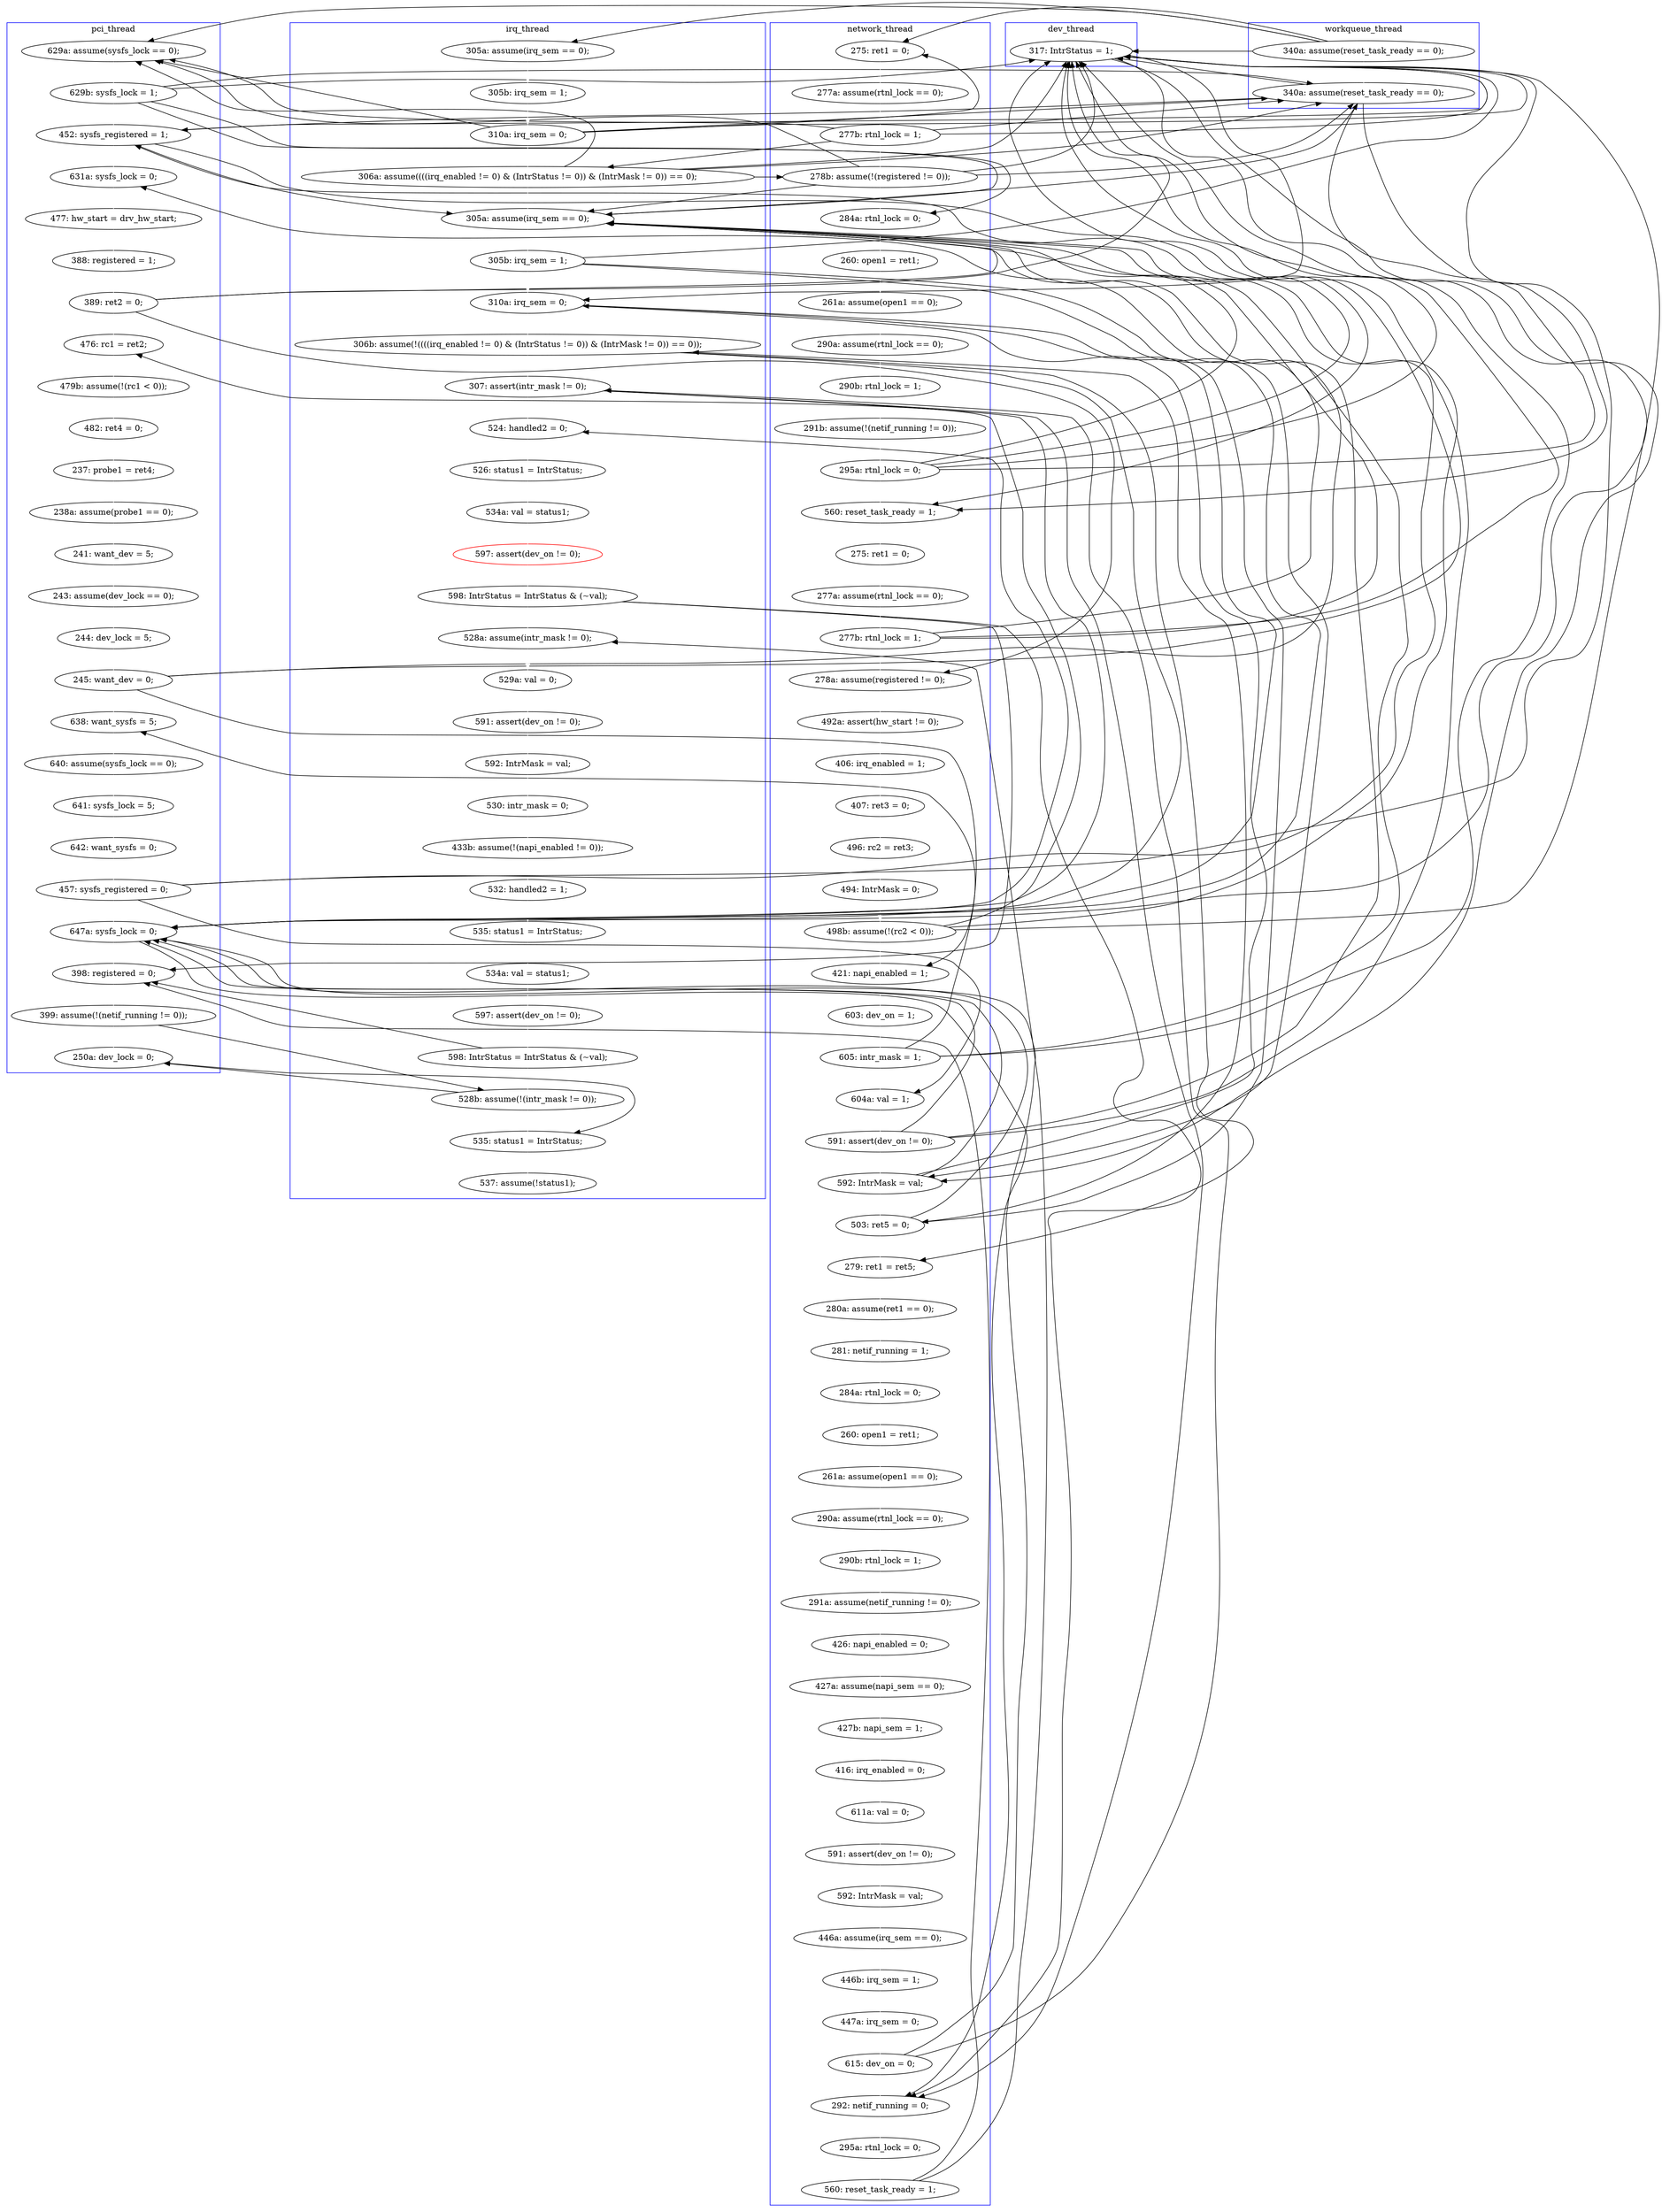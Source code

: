 digraph Counterexample {
	172 -> 221 [color = black, style = solid, constraint = false]
	139 -> 142 [color = black, style = solid, constraint = false]
	160 -> 161 [color = black, style = solid, constraint = false]
	74 -> 77 [color = white, style = solid]
	56 -> 62 [color = black, style = solid, constraint = false]
	132 -> 135 [color = white, style = solid]
	106 -> 125 [color = white, style = solid]
	205 -> 206 [color = white, style = solid]
	94 -> 107 [color = white, style = solid]
	149 -> 151 [color = black, style = solid, constraint = false]
	71 -> 72 [color = white, style = solid]
	261 -> 262 [color = white, style = solid]
	243 -> 249 [color = black, style = solid, constraint = false]
	106 -> 163 [color = black, style = solid, constraint = false]
	221 -> 271 [color = white, style = solid]
	86 -> 92 [color = white, style = solid]
	63 -> 64 [color = black, style = solid, constraint = false]
	100 -> 105 [color = white, style = solid]
	58 -> 161 [color = black, style = solid, constraint = false]
	252 -> 253 [color = white, style = solid]
	139 -> 151 [color = white, style = solid]
	267 -> 273 [color = white, style = solid]
	63 -> 163 [color = black, style = solid, constraint = false]
	160 -> 221 [color = black, style = solid, constraint = false]
	160 -> 163 [color = black, style = solid, constraint = false]
	129 -> 132 [color = white, style = solid]
	81 -> 163 [color = black, style = solid, constraint = false]
	149 -> 158 [color = white, style = solid]
	107 -> 112 [color = white, style = solid]
	65 -> 68 [color = white, style = solid]
	149 -> 163 [color = black, style = solid, constraint = false]
	119 -> 121 [color = white, style = solid]
	53 -> 54 [color = white, style = solid]
	148 -> 149 [color = white, style = solid]
	136 -> 137 [color = white, style = solid]
	221 -> 237 [color = black, style = solid, constraint = false]
	152 -> 153 [color = white, style = solid]
	35 -> 81 [color = white, style = solid]
	135 -> 136 [color = white, style = solid]
	229 -> 230 [color = white, style = solid]
	84 -> 86 [color = black, style = solid, constraint = false]
	54 -> 56 [color = black, style = solid, constraint = false]
	161 -> 162 [color = white, style = solid]
	106 -> 107 [color = black, style = solid, constraint = false]
	253 -> 255 [color = white, style = solid]
	166 -> 171 [color = white, style = solid]
	72 -> 74 [color = white, style = solid]
	118 -> 119 [color = white, style = solid]
	230 -> 237 [color = black, style = solid, constraint = false]
	52 -> 53 [color = white, style = solid]
	272 -> 276 [color = white, style = solid]
	139 -> 163 [color = black, style = solid, constraint = false]
	84 -> 98 [color = white, style = solid]
	56 -> 163 [color = black, style = solid, constraint = false]
	142 -> 148 [color = white, style = solid]
	56 -> 81 [color = black, style = solid, constraint = false]
	54 -> 163 [color = black, style = solid, constraint = false]
	125 -> 128 [color = white, style = solid]
	262 -> 264 [color = white, style = solid]
	177 -> 178 [color = white, style = solid]
	49 -> 62 [color = black, style = solid, constraint = false]
	58 -> 163 [color = black, style = solid, constraint = false]
	172 -> 216 [color = white, style = solid]
	259 -> 261 [color = white, style = solid]
	215 -> 221 [color = black, style = solid, constraint = false]
	157 -> 161 [color = black, style = solid, constraint = false]
	162 -> 163 [color = black, style = solid, constraint = false]
	54 -> 62 [color = black, style = solid, constraint = false]
	249 -> 250 [color = white, style = solid]
	121 -> 123 [color = white, style = solid]
	211 -> 212 [color = white, style = solid]
	163 -> 166 [color = black, style = solid, constraint = false]
	199 -> 203 [color = white, style = solid]
	94 -> 98 [color = black, style = solid, constraint = false]
	123 -> 163 [color = black, style = solid, constraint = false]
	112 -> 117 [color = white, style = solid]
	272 -> 273 [color = black, style = solid, constraint = false]
	117 -> 118 [color = white, style = solid]
	160 -> 166 [color = white, style = solid]
	64 -> 65 [color = white, style = solid]
	179 -> 182 [color = white, style = solid]
	49 -> 56 [color = white, style = solid]
	77 -> 161 [color = black, style = solid, constraint = false]
	166 -> 167 [color = black, style = solid, constraint = false]
	163 -> 167 [color = black, style = solid, constraint = false]
	123 -> 142 [color = white, style = solid]
	56 -> 58 [color = black, style = solid, constraint = false]
	283 -> 284 [color = white, style = solid]
	212 -> 215 [color = white, style = solid]
	139 -> 161 [color = black, style = solid, constraint = false]
	49 -> 52 [color = black, style = solid, constraint = false]
	63 -> 81 [color = black, style = solid, constraint = false]
	105 -> 106 [color = white, style = solid]
	171 -> 173 [color = white, style = solid]
	77 -> 84 [color = black, style = solid, constraint = false]
	157 -> 221 [color = white, style = solid]
	94 -> 163 [color = black, style = solid, constraint = false]
	84 -> 163 [color = black, style = solid, constraint = false]
	224 -> 226 [color = white, style = solid]
	193 -> 194 [color = white, style = solid]
	215 -> 216 [color = black, style = solid, constraint = false]
	264 -> 266 [color = white, style = solid]
	158 -> 160 [color = white, style = solid]
	215 -> 237 [color = white, style = solid]
	35 -> 52 [color = black, style = solid, constraint = false]
	128 -> 129 [color = white, style = solid]
	54 -> 81 [color = black, style = solid, constraint = false]
	157 -> 158 [color = black, style = solid, constraint = false]
	162 -> 221 [color = black, style = solid, constraint = false]
	45 -> 46 [color = white, style = solid]
	81 -> 84 [color = black, style = solid, constraint = false]
	49 -> 81 [color = black, style = solid, constraint = false]
	123 -> 161 [color = black, style = solid, constraint = false]
	62 -> 63 [color = white, style = solid]
	157 -> 163 [color = black, style = solid, constraint = false]
	49 -> 163 [color = black, style = solid, constraint = false]
	243 -> 271 [color = black, style = solid, constraint = false]
	151 -> 152 [color = white, style = solid]
	206 -> 210 [color = white, style = solid]
	178 -> 179 [color = white, style = solid]
	255 -> 259 [color = white, style = solid]
	46 -> 49 [color = white, style = solid]
	216 -> 237 [color = black, style = solid, constraint = false]
	138 -> 139 [color = white, style = solid]
	167 -> 171 [color = black, style = solid, constraint = false]
	230 -> 249 [color = white, style = solid]
	182 -> 185 [color = white, style = solid]
	84 -> 161 [color = black, style = solid, constraint = false]
	35 -> 45 [color = black, style = solid, constraint = false]
	271 -> 272 [color = white, style = solid]
	63 -> 84 [color = white, style = solid]
	273 -> 283 [color = white, style = solid]
	77 -> 163 [color = black, style = solid, constraint = false]
	171 -> 221 [color = black, style = solid, constraint = false]
	149 -> 161 [color = black, style = solid, constraint = false]
	230 -> 271 [color = black, style = solid, constraint = false]
	203 -> 205 [color = white, style = solid]
	267 -> 271 [color = black, style = solid, constraint = false]
	266 -> 267 [color = white, style = solid]
	93 -> 94 [color = white, style = solid]
	98 -> 100 [color = white, style = solid]
	162 -> 167 [color = white, style = solid]
	166 -> 221 [color = black, style = solid, constraint = false]
	153 -> 154 [color = white, style = solid]
	273 -> 276 [color = black, style = solid, constraint = false]
	194 -> 195 [color = white, style = solid]
	172 -> 173 [color = black, style = solid, constraint = false]
	54 -> 58 [color = white, style = solid]
	167 -> 221 [color = black, style = solid, constraint = false]
	81 -> 86 [color = black, style = solid, constraint = false]
	223 -> 224 [color = white, style = solid]
	77 -> 81 [color = black, style = solid, constraint = false]
	238 -> 243 [color = white, style = solid]
	58 -> 81 [color = black, style = solid, constraint = false]
	137 -> 138 [color = white, style = solid]
	163 -> 221 [color = black, style = solid, constraint = false]
	221 -> 223 [color = black, style = solid, constraint = false]
	154 -> 157 [color = white, style = solid]
	35 -> 163 [color = black, style = solid, constraint = false]
	106 -> 161 [color = black, style = solid, constraint = false]
	176 -> 177 [color = white, style = solid]
	173 -> 176 [color = white, style = solid]
	226 -> 229 [color = white, style = solid]
	276 -> 283 [color = black, style = solid, constraint = false]
	63 -> 161 [color = black, style = solid, constraint = false]
	58 -> 62 [color = black, style = solid, constraint = false]
	35 -> 62 [color = black, style = solid, constraint = false]
	237 -> 238 [color = white, style = solid]
	94 -> 161 [color = black, style = solid, constraint = false]
	216 -> 223 [color = white, style = solid]
	123 -> 125 [color = black, style = solid, constraint = false]
	185 -> 186 [color = white, style = solid]
	188 -> 193 [color = white, style = solid]
	186 -> 188 [color = white, style = solid]
	58 -> 64 [color = white, style = solid]
	250 -> 252 [color = white, style = solid]
	167 -> 172 [color = white, style = solid]
	216 -> 221 [color = black, style = solid, constraint = false]
	171 -> 172 [color = black, style = solid, constraint = false]
	56 -> 161 [color = white, style = solid]
	68 -> 71 [color = white, style = solid]
	195 -> 199 [color = white, style = solid]
	210 -> 211 [color = white, style = solid]
	162 -> 166 [color = black, style = solid, constraint = false]
	77 -> 86 [color = white, style = solid]
	92 -> 93 [color = white, style = solid]
	81 -> 161 [color = black, style = solid, constraint = false]
	subgraph cluster1 {
		label = pci_thread
		color = blue
		62  [label = "629a: assume(sysfs_lock == 0);"]
		63  [label = "629b: sysfs_lock = 1;"]
		100  [label = "477: hw_start = drv_hw_start;"]
		272  [label = "399: assume(!(netif_running != 0));"]
		125  [label = "476: rc1 = ret2;"]
		151  [label = "638: want_sysfs = 5;"]
		271  [label = "398: registered = 0;"]
		138  [label = "244: dev_lock = 5;"]
		221  [label = "647a: sysfs_lock = 0;"]
		136  [label = "241: want_dev = 5;"]
		98  [label = "631a: sysfs_lock = 0;"]
		129  [label = "482: ret4 = 0;"]
		276  [label = "250a: dev_lock = 0;"]
		105  [label = "388: registered = 1;"]
		153  [label = "641: sysfs_lock = 5;"]
		135  [label = "238a: assume(probe1 == 0);"]
		137  [label = "243: assume(dev_lock == 0);"]
		106  [label = "389: ret2 = 0;"]
		132  [label = "237: probe1 = ret4;"]
		139  [label = "245: want_dev = 0;"]
		152  [label = "640: assume(sysfs_lock == 0);"]
		154  [label = "642: want_sysfs = 0;"]
		128  [label = "479b: assume(!(rc1 < 0));"]
		157  [label = "457: sysfs_registered = 0;"]
		84  [label = "452: sysfs_registered = 1;"]
	}
	subgraph cluster7 {
		label = dev_thread
		color = blue
		163  [label = "317: IntrStatus = 1;"]
	}
	subgraph cluster3 {
		label = irq_thread
		color = blue
		216  [label = "307: assert(intr_mask != 0);"]
		249  [label = "528a: assume(intr_mask != 0);"]
		230  [label = "598: IntrStatus = IntrStatus & (~val);"]
		266  [label = "597: assert(dev_on != 0);"]
		264  [label = "534a: val = status1;"]
		284  [label = "537: assume(!status1);"]
		255  [label = "530: intr_mask = 0;"]
		259  [label = "433b: assume(!(napi_enabled != 0));"]
		253  [label = "592: IntrMask = val;"]
		161  [label = "305a: assume(irq_sem == 0);"]
		283  [label = "535: status1 = IntrStatus;"]
		56  [label = "306a: assume((((irq_enabled != 0) & (IntrStatus != 0)) & (IntrMask != 0)) == 0);"]
		172  [label = "306b: assume(!((((irq_enabled != 0) & (IntrStatus != 0)) & (IntrMask != 0)) == 0));"]
		252  [label = "591: assert(dev_on != 0);"]
		262  [label = "535: status1 = IntrStatus;"]
		162  [label = "305b: irq_sem = 1;"]
		46  [label = "305b: irq_sem = 1;"]
		167  [label = "310a: irq_sem = 0;"]
		267  [label = "598: IntrStatus = IntrStatus & (~val);"]
		250  [label = "529a: val = 0;"]
		49  [label = "310a: irq_sem = 0;"]
		273  [label = "528b: assume(!(intr_mask != 0));"]
		45  [label = "305a: assume(irq_sem == 0);"]
		223  [label = "524: handled2 = 0;"]
		261  [label = "532: handled2 = 1;"]
		226  [label = "534a: val = status1;"]
		229  [label = "597: assert(dev_on != 0);", color = red]
		224  [label = "526: status1 = IntrStatus;"]
	}
	subgraph cluster5 {
		label = workqueue_thread
		color = blue
		35  [label = "340a: assume(reset_task_ready == 0);"]
		81  [label = "340a: assume(reset_task_ready == 0);"]
	}
	subgraph cluster2 {
		label = network_thread
		color = blue
		53  [label = "277a: assume(rtnl_lock == 0);"]
		118  [label = "407: ret3 = 0;"]
		68  [label = "261a: assume(open1 == 0);"]
		205  [label = "591: assert(dev_on != 0);"]
		176  [label = "280a: assume(ret1 == 0);"]
		166  [label = "592: IntrMask = val;"]
		206  [label = "592: IntrMask = val;"]
		160  [label = "591: assert(dev_on != 0);"]
		193  [label = "426: napi_enabled = 0;"]
		142  [label = "421: napi_enabled = 1;"]
		65  [label = "260: open1 = ret1;"]
		74  [label = "291b: assume(!(netif_running != 0));"]
		149  [label = "605: intr_mask = 1;"]
		212  [label = "447a: irq_sem = 0;"]
		203  [label = "611a: val = 0;"]
		215  [label = "615: dev_on = 0;"]
		238  [label = "295a: rtnl_lock = 0;"]
		86  [label = "560: reset_task_ready = 1;"]
		182  [label = "261a: assume(open1 == 0);"]
		121  [label = "494: IntrMask = 0;"]
		158  [label = "604a: val = 1;"]
		72  [label = "290b: rtnl_lock = 1;"]
		77  [label = "295a: rtnl_lock = 0;"]
		243  [label = "560: reset_task_ready = 1;"]
		107  [label = "278a: assume(registered != 0);"]
		177  [label = "281: netif_running = 1;"]
		211  [label = "446b: irq_sem = 1;"]
		123  [label = "498b: assume(!(rc2 < 0));"]
		117  [label = "406: irq_enabled = 1;"]
		188  [label = "291a: assume(netif_running != 0);"]
		173  [label = "279: ret1 = ret5;"]
		119  [label = "496: rc2 = ret3;"]
		185  [label = "290a: assume(rtnl_lock == 0);"]
		195  [label = "427b: napi_sem = 1;"]
		58  [label = "278b: assume(!(registered != 0));"]
		54  [label = "277b: rtnl_lock = 1;"]
		92  [label = "275: ret1 = 0;"]
		186  [label = "290b: rtnl_lock = 1;"]
		194  [label = "427a: assume(napi_sem == 0);"]
		171  [label = "503: ret5 = 0;"]
		210  [label = "446a: assume(irq_sem == 0);"]
		148  [label = "603: dev_on = 1;"]
		52  [label = "275: ret1 = 0;"]
		94  [label = "277b: rtnl_lock = 1;"]
		178  [label = "284a: rtnl_lock = 0;"]
		199  [label = "416: irq_enabled = 0;"]
		237  [label = "292: netif_running = 0;"]
		71  [label = "290a: assume(rtnl_lock == 0);"]
		112  [label = "492a: assert(hw_start != 0);"]
		93  [label = "277a: assume(rtnl_lock == 0);"]
		64  [label = "284a: rtnl_lock = 0;"]
		179  [label = "260: open1 = ret1;"]
	}
}